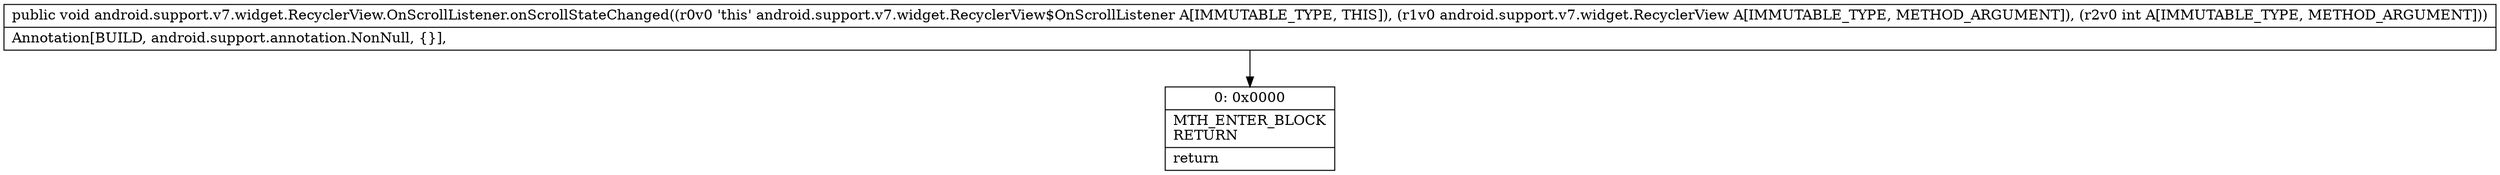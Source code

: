digraph "CFG forandroid.support.v7.widget.RecyclerView.OnScrollListener.onScrollStateChanged(Landroid\/support\/v7\/widget\/RecyclerView;I)V" {
Node_0 [shape=record,label="{0\:\ 0x0000|MTH_ENTER_BLOCK\lRETURN\l|return\l}"];
MethodNode[shape=record,label="{public void android.support.v7.widget.RecyclerView.OnScrollListener.onScrollStateChanged((r0v0 'this' android.support.v7.widget.RecyclerView$OnScrollListener A[IMMUTABLE_TYPE, THIS]), (r1v0 android.support.v7.widget.RecyclerView A[IMMUTABLE_TYPE, METHOD_ARGUMENT]), (r2v0 int A[IMMUTABLE_TYPE, METHOD_ARGUMENT]))  | Annotation[BUILD, android.support.annotation.NonNull, \{\}], \l}"];
MethodNode -> Node_0;
}


